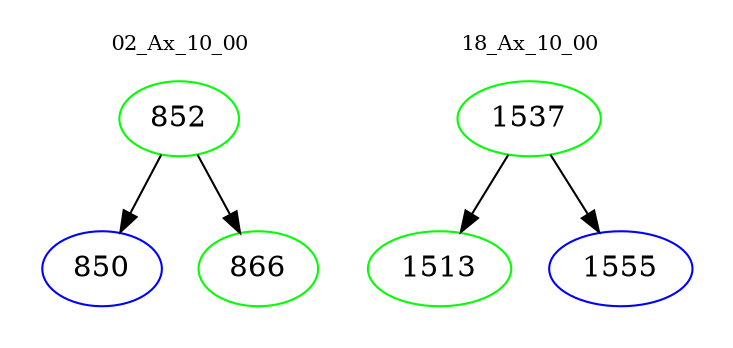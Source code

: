 digraph{
subgraph cluster_0 {
color = white
label = "02_Ax_10_00";
fontsize=10;
T0_852 [label="852", color="green"]
T0_852 -> T0_850 [color="black"]
T0_850 [label="850", color="blue"]
T0_852 -> T0_866 [color="black"]
T0_866 [label="866", color="green"]
}
subgraph cluster_1 {
color = white
label = "18_Ax_10_00";
fontsize=10;
T1_1537 [label="1537", color="green"]
T1_1537 -> T1_1513 [color="black"]
T1_1513 [label="1513", color="green"]
T1_1537 -> T1_1555 [color="black"]
T1_1555 [label="1555", color="blue"]
}
}
